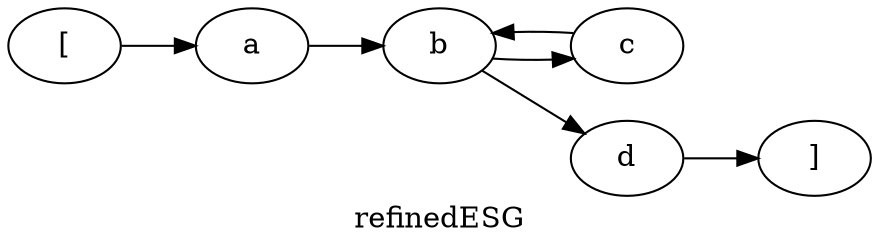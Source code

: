 digraph G {
rankdir = LR
label = "refinedESG";
esg0_vertex0 -> esg0_vertex1[ color = black];
esg0_vertex1 -> esg0_vertex2[ color = black];
esg0_vertex2 -> esg0_vertex3[ color = black];
esg0_vertex3 -> esg0_vertex2[ color = black];
esg0_vertex2 -> esg0_vertex4[ color = black];
esg0_vertex4 -> esg0_vertex5[ color = black];
esg0_vertex0 [label = "[", shape = ellipse, color=black]
esg0_vertex1 [label = "a", shape = ellipse, color=black]
esg0_vertex2 [label = "b", shape = ellipse, color=black]
esg0_vertex3 [label = "c", shape = ellipse, color=black]
esg0_vertex4 [label = "d", shape = ellipse, color=black]
esg0_vertex5 [label = "]", shape = ellipse, color=black]
}
